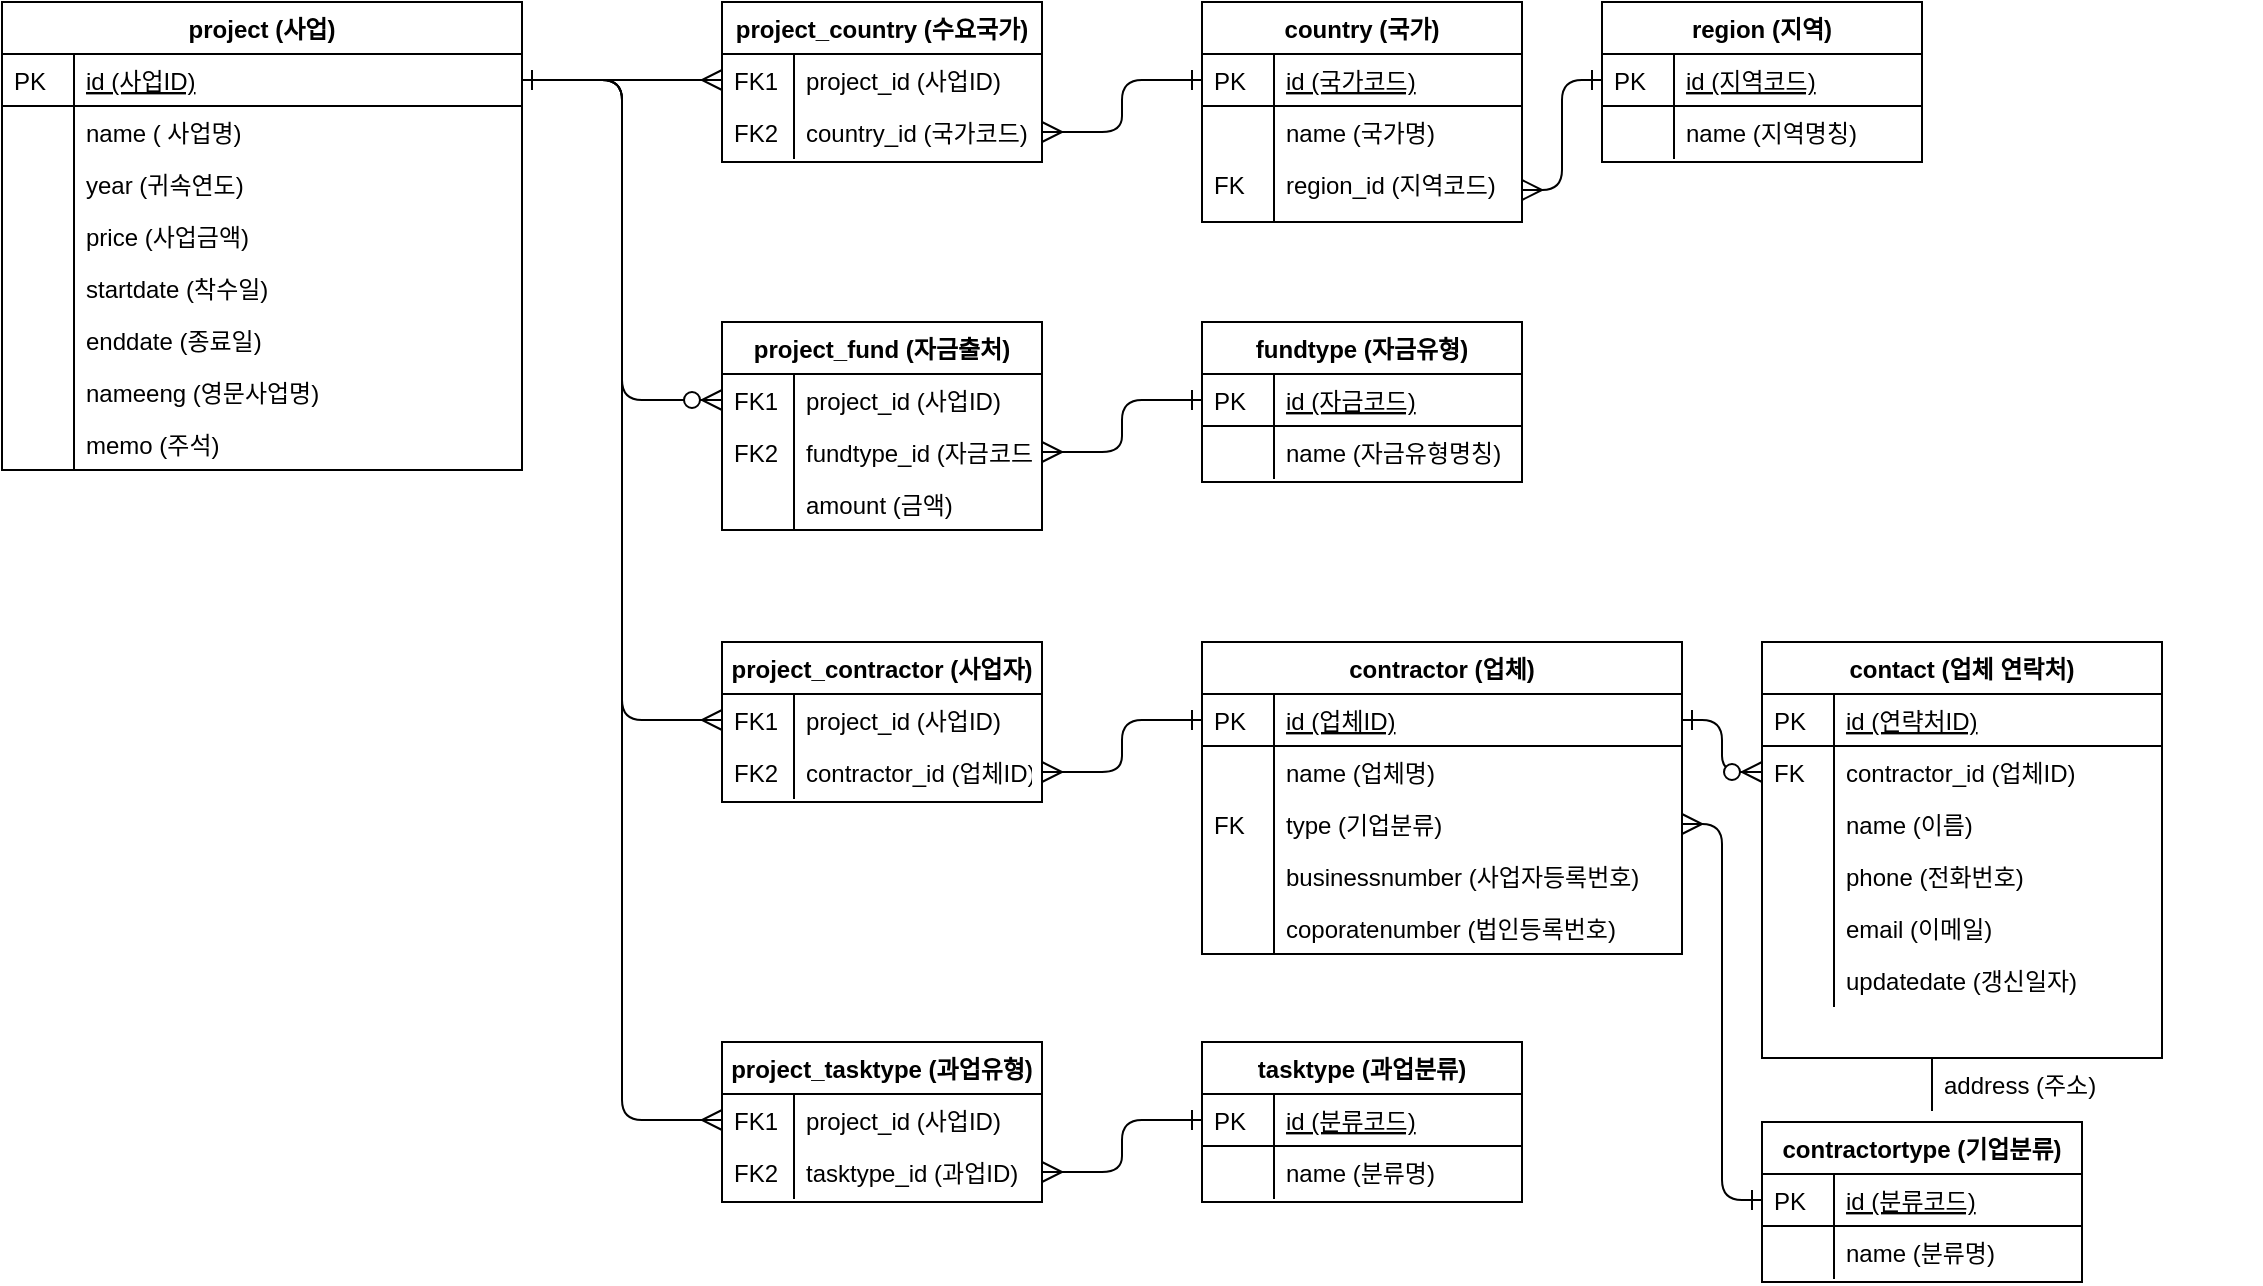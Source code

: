 <mxfile version="13.9.9" type="device"><diagram id="C5RBs43oDa-KdzZeNtuy" name="Page-1"><mxGraphModel dx="308" dy="398" grid="1" gridSize="10" guides="1" tooltips="1" connect="1" arrows="1" fold="1" page="1" pageScale="1" pageWidth="1169" pageHeight="827" math="0" shadow="0"><root><mxCell id="WIyWlLk6GJQsqaUBKTNV-0"/><mxCell id="WIyWlLk6GJQsqaUBKTNV-1" parent="WIyWlLk6GJQsqaUBKTNV-0"/><mxCell id="zkfFHV4jXpPFQw0GAbJ--63" value="" style="edgeStyle=orthogonalEdgeStyle;endArrow=ERmany;startArrow=ERone;shadow=0;strokeWidth=1;endSize=8;startSize=8;startFill=0;endFill=0;" parent="WIyWlLk6GJQsqaUBKTNV-1" source="zkfFHV4jXpPFQw0GAbJ--52" target="zkfFHV4jXpPFQw0GAbJ--57" edge="1"><mxGeometry width="100" height="100" relative="1" as="geometry"><mxPoint x="310" y="310" as="sourcePoint"/><mxPoint x="410" y="210" as="targetPoint"/></mxGeometry></mxCell><mxCell id="zkfFHV4jXpPFQw0GAbJ--71" value="" style="edgeStyle=orthogonalEdgeStyle;endArrow=ERmany;startArrow=ERone;shadow=0;strokeWidth=1;endSize=8;startSize=8;exitX=0;exitY=0.5;exitDx=0;exitDy=0;entryX=1;entryY=0.5;entryDx=0;entryDy=0;startFill=0;endFill=0;" parent="WIyWlLk6GJQsqaUBKTNV-1" source="zkfFHV4jXpPFQw0GAbJ--65" target="zkfFHV4jXpPFQw0GAbJ--59" edge="1"><mxGeometry width="100" height="100" relative="1" as="geometry"><mxPoint x="450" y="502" as="sourcePoint"/><mxPoint x="700" y="470" as="targetPoint"/><Array as="points"/></mxGeometry></mxCell><mxCell id="sFzoKshR8-w9YXXBHf_1-52" value="" style="edgeStyle=orthogonalEdgeStyle;endArrow=ERmany;startArrow=ERone;shadow=0;strokeWidth=1;endSize=8;startSize=8;exitX=0;exitY=0.5;exitDx=0;exitDy=0;entryX=1;entryY=0.5;entryDx=0;entryDy=0;startFill=0;endFill=0;" parent="WIyWlLk6GJQsqaUBKTNV-1" source="sFzoKshR8-w9YXXBHf_1-42" target="zkfFHV4jXpPFQw0GAbJ--69" edge="1"><mxGeometry width="100" height="100" relative="1" as="geometry"><mxPoint x="1080" y="510" as="sourcePoint"/><mxPoint x="1000" y="536" as="targetPoint"/><Array as="points"/></mxGeometry></mxCell><mxCell id="sFzoKshR8-w9YXXBHf_1-73" value="" style="edgeStyle=orthogonalEdgeStyle;endArrow=ERzeroToMany;startArrow=ERone;shadow=0;strokeWidth=1;endSize=8;startSize=8;entryX=0;entryY=0.5;entryDx=0;entryDy=0;startFill=0;" parent="WIyWlLk6GJQsqaUBKTNV-1" source="zkfFHV4jXpPFQw0GAbJ--65" target="sFzoKshR8-w9YXXBHf_1-56" edge="1"><mxGeometry width="100" height="100" relative="1" as="geometry"><mxPoint x="970" y="689" as="sourcePoint"/><mxPoint x="890" y="461" as="targetPoint"/><Array as="points"/></mxGeometry></mxCell><mxCell id="sFzoKshR8-w9YXXBHf_1-90" value="" style="edgeStyle=orthogonalEdgeStyle;endArrow=ERmany;startArrow=ERone;shadow=0;strokeWidth=1;endSize=8;startSize=8;exitX=1;exitY=0.5;exitDx=0;exitDy=0;entryX=0;entryY=0.5;entryDx=0;entryDy=0;endFill=0;startFill=0;" parent="WIyWlLk6GJQsqaUBKTNV-1" source="zkfFHV4jXpPFQw0GAbJ--52" target="sFzoKshR8-w9YXXBHf_1-75" edge="1"><mxGeometry width="100" height="100" relative="1" as="geometry"><mxPoint x="310" y="89" as="sourcePoint"/><mxPoint x="370" y="130" as="targetPoint"/></mxGeometry></mxCell><mxCell id="sFzoKshR8-w9YXXBHf_1-91" value="" style="edgeStyle=orthogonalEdgeStyle;endArrow=ERzeroToMany;startArrow=ERone;shadow=0;strokeWidth=1;endSize=8;startSize=8;exitX=1;exitY=0.5;exitDx=0;exitDy=0;entryX=0;entryY=0.5;entryDx=0;entryDy=0;startFill=0;" parent="WIyWlLk6GJQsqaUBKTNV-1" source="zkfFHV4jXpPFQw0GAbJ--52" target="sFzoKshR8-w9YXXBHf_1-80" edge="1"><mxGeometry width="100" height="100" relative="1" as="geometry"><mxPoint x="310" y="89" as="sourcePoint"/><mxPoint x="370" y="209" as="targetPoint"/></mxGeometry></mxCell><mxCell id="sFzoKshR8-w9YXXBHf_1-114" value="" style="edgeStyle=orthogonalEdgeStyle;endArrow=ERmany;startArrow=ERone;shadow=0;strokeWidth=1;endSize=8;startSize=8;exitX=0;exitY=0.5;exitDx=0;exitDy=0;entryX=1;entryY=0.5;entryDx=0;entryDy=0;startFill=0;endFill=0;" parent="WIyWlLk6GJQsqaUBKTNV-1" source="sFzoKshR8-w9YXXBHf_1-110" target="sFzoKshR8-w9YXXBHf_1-107" edge="1"><mxGeometry width="100" height="100" relative="1" as="geometry"><mxPoint x="970" y="-31" as="sourcePoint"/><mxPoint x="890" y="-259" as="targetPoint"/><Array as="points"/></mxGeometry></mxCell><mxCell id="sFzoKshR8-w9YXXBHf_1-115" value="" style="edgeStyle=orthogonalEdgeStyle;endArrow=ERmany;startArrow=ERone;shadow=0;strokeWidth=1;endSize=8;startSize=8;entryX=1;entryY=0.5;entryDx=0;entryDy=0;endFill=0;startFill=0;" parent="WIyWlLk6GJQsqaUBKTNV-1" source="sFzoKshR8-w9YXXBHf_1-93" target="sFzoKshR8-w9YXXBHf_1-77" edge="1"><mxGeometry width="100" height="100" relative="1" as="geometry"><mxPoint x="930" y="79" as="sourcePoint"/><mxPoint x="810" y="-59" as="targetPoint"/><Array as="points"/></mxGeometry></mxCell><mxCell id="sFzoKshR8-w9YXXBHf_1-116" value="" style="edgeStyle=orthogonalEdgeStyle;endArrow=ERmany;startArrow=ERone;shadow=0;strokeWidth=1;endSize=8;startSize=8;entryX=1;entryY=0.5;entryDx=0;entryDy=0;exitX=0;exitY=0.5;exitDx=0;exitDy=0;startFill=0;endFill=0;" parent="WIyWlLk6GJQsqaUBKTNV-1" source="sFzoKshR8-w9YXXBHf_1-103" target="sFzoKshR8-w9YXXBHf_1-82" edge="1"><mxGeometry width="100" height="100" relative="1" as="geometry"><mxPoint x="650" y="-111" as="sourcePoint"/><mxPoint x="570" y="-85" as="targetPoint"/><Array as="points"/></mxGeometry></mxCell><mxCell id="zkfFHV4jXpPFQw0GAbJ--51" value="project (사업)" style="swimlane;fontStyle=1;childLayout=stackLayout;horizontal=1;startSize=26;horizontalStack=0;resizeParent=1;resizeLast=0;collapsible=1;marginBottom=0;rounded=0;shadow=0;strokeWidth=1;" parent="WIyWlLk6GJQsqaUBKTNV-1" vertex="1"><mxGeometry x="40" y="40" width="260" height="234" as="geometry"><mxRectangle x="20" y="80" width="160" height="26" as="alternateBounds"/></mxGeometry></mxCell><mxCell id="zkfFHV4jXpPFQw0GAbJ--52" value="id (사업ID)" style="shape=partialRectangle;top=0;left=0;right=0;bottom=1;align=left;verticalAlign=top;fillColor=none;spacingLeft=40;spacingRight=4;overflow=hidden;rotatable=0;points=[[0,0.5],[1,0.5]];portConstraint=eastwest;dropTarget=0;rounded=0;shadow=0;strokeWidth=1;fontStyle=4" parent="zkfFHV4jXpPFQw0GAbJ--51" vertex="1"><mxGeometry y="26" width="260" height="26" as="geometry"/></mxCell><mxCell id="zkfFHV4jXpPFQw0GAbJ--53" value="PK" style="shape=partialRectangle;top=0;left=0;bottom=0;fillColor=none;align=left;verticalAlign=top;spacingLeft=4;spacingRight=4;overflow=hidden;rotatable=0;points=[];portConstraint=eastwest;part=1;" parent="zkfFHV4jXpPFQw0GAbJ--52" vertex="1" connectable="0"><mxGeometry width="36" height="26" as="geometry"/></mxCell><mxCell id="zkfFHV4jXpPFQw0GAbJ--54" value="name ( 사업명)" style="shape=partialRectangle;top=0;left=0;right=0;bottom=0;align=left;verticalAlign=top;fillColor=none;spacingLeft=40;spacingRight=4;overflow=hidden;rotatable=0;points=[[0,0.5],[1,0.5]];portConstraint=eastwest;dropTarget=0;rounded=0;shadow=0;strokeWidth=1;" parent="zkfFHV4jXpPFQw0GAbJ--51" vertex="1"><mxGeometry y="52" width="260" height="26" as="geometry"/></mxCell><mxCell id="zkfFHV4jXpPFQw0GAbJ--55" value="" style="shape=partialRectangle;top=0;left=0;bottom=0;fillColor=none;align=left;verticalAlign=top;spacingLeft=4;spacingRight=4;overflow=hidden;rotatable=0;points=[];portConstraint=eastwest;part=1;" parent="zkfFHV4jXpPFQw0GAbJ--54" vertex="1" connectable="0"><mxGeometry width="36" height="26" as="geometry"/></mxCell><mxCell id="sFzoKshR8-w9YXXBHf_1-0" value="year (귀속연도)" style="shape=partialRectangle;top=0;left=0;right=0;bottom=0;align=left;verticalAlign=top;fillColor=none;spacingLeft=40;spacingRight=4;overflow=hidden;rotatable=0;points=[[0,0.5],[1,0.5]];portConstraint=eastwest;dropTarget=0;rounded=0;shadow=0;strokeWidth=1;" parent="zkfFHV4jXpPFQw0GAbJ--51" vertex="1"><mxGeometry y="78" width="260" height="26" as="geometry"/></mxCell><mxCell id="sFzoKshR8-w9YXXBHf_1-1" value="" style="shape=partialRectangle;top=0;left=0;bottom=0;fillColor=none;align=left;verticalAlign=top;spacingLeft=4;spacingRight=4;overflow=hidden;rotatable=0;points=[];portConstraint=eastwest;part=1;" parent="sFzoKshR8-w9YXXBHf_1-0" vertex="1" connectable="0"><mxGeometry width="36" height="26" as="geometry"/></mxCell><mxCell id="sFzoKshR8-w9YXXBHf_1-10" value="price (사업금액)" style="shape=partialRectangle;top=0;left=0;right=0;bottom=0;align=left;verticalAlign=top;fillColor=none;spacingLeft=40;spacingRight=4;overflow=hidden;rotatable=0;points=[[0,0.5],[1,0.5]];portConstraint=eastwest;dropTarget=0;rounded=0;shadow=0;strokeWidth=1;" parent="zkfFHV4jXpPFQw0GAbJ--51" vertex="1"><mxGeometry y="104" width="260" height="26" as="geometry"/></mxCell><mxCell id="sFzoKshR8-w9YXXBHf_1-11" value="" style="shape=partialRectangle;top=0;left=0;bottom=0;fillColor=none;align=left;verticalAlign=top;spacingLeft=4;spacingRight=4;overflow=hidden;rotatable=0;points=[];portConstraint=eastwest;part=1;" parent="sFzoKshR8-w9YXXBHf_1-10" vertex="1" connectable="0"><mxGeometry width="36" height="26" as="geometry"/></mxCell><mxCell id="sFzoKshR8-w9YXXBHf_1-8" value="startdate (착수일)" style="shape=partialRectangle;top=0;left=0;right=0;bottom=0;align=left;verticalAlign=top;fillColor=none;spacingLeft=40;spacingRight=4;overflow=hidden;rotatable=0;points=[[0,0.5],[1,0.5]];portConstraint=eastwest;dropTarget=0;rounded=0;shadow=0;strokeWidth=1;" parent="zkfFHV4jXpPFQw0GAbJ--51" vertex="1"><mxGeometry y="130" width="260" height="26" as="geometry"/></mxCell><mxCell id="sFzoKshR8-w9YXXBHf_1-9" value="" style="shape=partialRectangle;top=0;left=0;bottom=0;fillColor=none;align=left;verticalAlign=top;spacingLeft=4;spacingRight=4;overflow=hidden;rotatable=0;points=[];portConstraint=eastwest;part=1;" parent="sFzoKshR8-w9YXXBHf_1-8" vertex="1" connectable="0"><mxGeometry width="36" height="26" as="geometry"/></mxCell><mxCell id="sFzoKshR8-w9YXXBHf_1-12" value="enddate (종료일)" style="shape=partialRectangle;top=0;left=0;right=0;bottom=0;align=left;verticalAlign=top;fillColor=none;spacingLeft=40;spacingRight=4;overflow=hidden;rotatable=0;points=[[0,0.5],[1,0.5]];portConstraint=eastwest;dropTarget=0;rounded=0;shadow=0;strokeWidth=1;" parent="zkfFHV4jXpPFQw0GAbJ--51" vertex="1"><mxGeometry y="156" width="260" height="26" as="geometry"/></mxCell><mxCell id="sFzoKshR8-w9YXXBHf_1-13" value="" style="shape=partialRectangle;top=0;left=0;bottom=0;fillColor=none;align=left;verticalAlign=top;spacingLeft=4;spacingRight=4;overflow=hidden;rotatable=0;points=[];portConstraint=eastwest;part=1;" parent="sFzoKshR8-w9YXXBHf_1-12" vertex="1" connectable="0"><mxGeometry width="36" height="26" as="geometry"/></mxCell><mxCell id="sFzoKshR8-w9YXXBHf_1-31" value="nameeng (영문사업명)" style="shape=partialRectangle;top=0;left=0;right=0;bottom=0;align=left;verticalAlign=top;fillColor=none;spacingLeft=40;spacingRight=4;overflow=hidden;rotatable=0;points=[[0,0.5],[1,0.5]];portConstraint=eastwest;dropTarget=0;rounded=0;shadow=0;strokeWidth=1;" parent="zkfFHV4jXpPFQw0GAbJ--51" vertex="1"><mxGeometry y="182" width="260" height="26" as="geometry"/></mxCell><mxCell id="sFzoKshR8-w9YXXBHf_1-32" value="" style="shape=partialRectangle;top=0;left=0;bottom=0;fillColor=none;align=left;verticalAlign=top;spacingLeft=4;spacingRight=4;overflow=hidden;rotatable=0;points=[];portConstraint=eastwest;part=1;" parent="sFzoKshR8-w9YXXBHf_1-31" vertex="1" connectable="0"><mxGeometry width="36" height="26" as="geometry"/></mxCell><mxCell id="JxfXIfUgLM7p2g_E_Hut-0" value="memo (주석)" style="shape=partialRectangle;top=0;left=0;right=0;bottom=0;align=left;verticalAlign=top;fillColor=none;spacingLeft=40;spacingRight=4;overflow=hidden;rotatable=0;points=[[0,0.5],[1,0.5]];portConstraint=eastwest;dropTarget=0;rounded=0;shadow=0;strokeWidth=1;" parent="zkfFHV4jXpPFQw0GAbJ--51" vertex="1"><mxGeometry y="208" width="260" height="26" as="geometry"/></mxCell><mxCell id="JxfXIfUgLM7p2g_E_Hut-1" value="" style="shape=partialRectangle;top=0;left=0;bottom=0;fillColor=none;align=left;verticalAlign=top;spacingLeft=4;spacingRight=4;overflow=hidden;rotatable=0;points=[];portConstraint=eastwest;part=1;" parent="JxfXIfUgLM7p2g_E_Hut-0" vertex="1" connectable="0"><mxGeometry width="36" height="26" as="geometry"/></mxCell><mxCell id="sFzoKshR8-w9YXXBHf_1-74" value="project_country (수요국가)" style="swimlane;fontStyle=1;childLayout=stackLayout;horizontal=1;startSize=26;horizontalStack=0;resizeParent=1;resizeLast=0;collapsible=1;marginBottom=0;rounded=0;shadow=0;strokeWidth=1;" parent="WIyWlLk6GJQsqaUBKTNV-1" vertex="1"><mxGeometry x="400" y="40" width="160" height="80" as="geometry"><mxRectangle x="260" y="80" width="160" height="26" as="alternateBounds"/></mxGeometry></mxCell><mxCell id="sFzoKshR8-w9YXXBHf_1-75" value="project_id (사업ID)&#10;" style="shape=partialRectangle;top=0;left=0;right=0;bottom=1;align=left;verticalAlign=top;fillColor=none;spacingLeft=40;spacingRight=4;overflow=hidden;rotatable=0;points=[[0,0.5],[1,0.5]];portConstraint=eastwest;dropTarget=0;rounded=0;shadow=0;strokeWidth=1;fontStyle=0;strokeColor=none;" parent="sFzoKshR8-w9YXXBHf_1-74" vertex="1"><mxGeometry y="26" width="160" height="26" as="geometry"/></mxCell><mxCell id="sFzoKshR8-w9YXXBHf_1-76" value="FK1" style="shape=partialRectangle;top=0;left=0;bottom=0;fillColor=none;align=left;verticalAlign=top;spacingLeft=4;spacingRight=4;overflow=hidden;rotatable=0;points=[];portConstraint=eastwest;part=1;" parent="sFzoKshR8-w9YXXBHf_1-75" vertex="1" connectable="0"><mxGeometry width="36" height="26" as="geometry"/></mxCell><mxCell id="sFzoKshR8-w9YXXBHf_1-77" value="country_id (국가코드)" style="shape=partialRectangle;top=0;left=0;right=0;bottom=0;align=left;verticalAlign=top;fillColor=none;spacingLeft=40;spacingRight=4;overflow=hidden;rotatable=0;points=[[0,0.5],[1,0.5]];portConstraint=eastwest;dropTarget=0;rounded=0;shadow=0;strokeWidth=1;" parent="sFzoKshR8-w9YXXBHf_1-74" vertex="1"><mxGeometry y="52" width="160" height="26" as="geometry"/></mxCell><mxCell id="sFzoKshR8-w9YXXBHf_1-78" value="FK2" style="shape=partialRectangle;top=0;left=0;bottom=0;fillColor=none;align=left;verticalAlign=top;spacingLeft=4;spacingRight=4;overflow=hidden;rotatable=0;points=[];portConstraint=eastwest;part=1;" parent="sFzoKshR8-w9YXXBHf_1-77" vertex="1" connectable="0"><mxGeometry width="36" height="26" as="geometry"/></mxCell><mxCell id="sFzoKshR8-w9YXXBHf_1-92" value="country (국가)" style="swimlane;fontStyle=1;childLayout=stackLayout;horizontal=1;startSize=26;horizontalStack=0;resizeParent=1;resizeLast=0;collapsible=1;marginBottom=0;rounded=0;shadow=0;strokeWidth=1;" parent="WIyWlLk6GJQsqaUBKTNV-1" vertex="1"><mxGeometry x="640" y="40" width="160" height="110" as="geometry"><mxRectangle x="260" y="270" width="160" height="26" as="alternateBounds"/></mxGeometry></mxCell><mxCell id="sFzoKshR8-w9YXXBHf_1-93" value="id (국가코드)" style="shape=partialRectangle;top=0;left=0;right=0;bottom=1;align=left;verticalAlign=top;fillColor=none;spacingLeft=40;spacingRight=4;overflow=hidden;rotatable=0;points=[[0,0.5],[1,0.5]];portConstraint=eastwest;dropTarget=0;rounded=0;shadow=0;strokeWidth=1;fontStyle=4" parent="sFzoKshR8-w9YXXBHf_1-92" vertex="1"><mxGeometry y="26" width="160" height="26" as="geometry"/></mxCell><mxCell id="sFzoKshR8-w9YXXBHf_1-94" value="PK" style="shape=partialRectangle;top=0;left=0;bottom=0;fillColor=none;align=left;verticalAlign=top;spacingLeft=4;spacingRight=4;overflow=hidden;rotatable=0;points=[];portConstraint=eastwest;part=1;" parent="sFzoKshR8-w9YXXBHf_1-93" vertex="1" connectable="0"><mxGeometry width="36" height="26" as="geometry"/></mxCell><mxCell id="sFzoKshR8-w9YXXBHf_1-95" value="name (국가명)" style="shape=partialRectangle;top=0;left=0;right=0;bottom=0;align=left;verticalAlign=top;fillColor=none;spacingLeft=40;spacingRight=4;overflow=hidden;rotatable=0;points=[[0,0.5],[1,0.5]];portConstraint=eastwest;dropTarget=0;rounded=0;shadow=0;strokeWidth=1;" parent="sFzoKshR8-w9YXXBHf_1-92" vertex="1"><mxGeometry y="52" width="160" height="26" as="geometry"/></mxCell><mxCell id="sFzoKshR8-w9YXXBHf_1-96" value="" style="shape=partialRectangle;top=0;left=0;bottom=0;fillColor=none;align=left;verticalAlign=top;spacingLeft=4;spacingRight=4;overflow=hidden;rotatable=0;points=[];portConstraint=eastwest;part=1;" parent="sFzoKshR8-w9YXXBHf_1-95" vertex="1" connectable="0"><mxGeometry width="36" height="26" as="geometry"/></mxCell><mxCell id="sFzoKshR8-w9YXXBHf_1-107" value="region_id (지역코드)" style="shape=partialRectangle;top=0;left=0;right=0;bottom=0;align=left;verticalAlign=top;fillColor=none;spacingLeft=40;spacingRight=4;overflow=hidden;rotatable=0;points=[[0,0.5],[1,0.5]];portConstraint=eastwest;dropTarget=0;rounded=0;shadow=0;strokeWidth=1;" parent="sFzoKshR8-w9YXXBHf_1-92" vertex="1"><mxGeometry y="78" width="160" height="32" as="geometry"/></mxCell><mxCell id="sFzoKshR8-w9YXXBHf_1-108" value="FK" style="shape=partialRectangle;top=0;left=0;bottom=0;fillColor=none;align=left;verticalAlign=top;spacingLeft=4;spacingRight=4;overflow=hidden;rotatable=0;points=[];portConstraint=eastwest;part=1;" parent="sFzoKshR8-w9YXXBHf_1-107" vertex="1" connectable="0"><mxGeometry width="36" height="32" as="geometry"/></mxCell><mxCell id="sFzoKshR8-w9YXXBHf_1-109" value="region (지역)" style="swimlane;fontStyle=1;childLayout=stackLayout;horizontal=1;startSize=26;horizontalStack=0;resizeParent=1;resizeLast=0;collapsible=1;marginBottom=0;rounded=0;shadow=0;strokeWidth=1;" parent="WIyWlLk6GJQsqaUBKTNV-1" vertex="1"><mxGeometry x="840" y="40" width="160" height="80" as="geometry"><mxRectangle x="260" y="270" width="160" height="26" as="alternateBounds"/></mxGeometry></mxCell><mxCell id="sFzoKshR8-w9YXXBHf_1-110" value="id (지역코드)" style="shape=partialRectangle;top=0;left=0;right=0;bottom=1;align=left;verticalAlign=top;fillColor=none;spacingLeft=40;spacingRight=4;overflow=hidden;rotatable=0;points=[[0,0.5],[1,0.5]];portConstraint=eastwest;dropTarget=0;rounded=0;shadow=0;strokeWidth=1;fontStyle=4" parent="sFzoKshR8-w9YXXBHf_1-109" vertex="1"><mxGeometry y="26" width="160" height="26" as="geometry"/></mxCell><mxCell id="sFzoKshR8-w9YXXBHf_1-111" value="PK" style="shape=partialRectangle;top=0;left=0;bottom=0;fillColor=none;align=left;verticalAlign=top;spacingLeft=4;spacingRight=4;overflow=hidden;rotatable=0;points=[];portConstraint=eastwest;part=1;" parent="sFzoKshR8-w9YXXBHf_1-110" vertex="1" connectable="0"><mxGeometry width="36" height="26" as="geometry"/></mxCell><mxCell id="sFzoKshR8-w9YXXBHf_1-112" value="name (지역명칭)" style="shape=partialRectangle;top=0;left=0;right=0;bottom=0;align=left;verticalAlign=top;fillColor=none;spacingLeft=40;spacingRight=4;overflow=hidden;rotatable=0;points=[[0,0.5],[1,0.5]];portConstraint=eastwest;dropTarget=0;rounded=0;shadow=0;strokeWidth=1;" parent="sFzoKshR8-w9YXXBHf_1-109" vertex="1"><mxGeometry y="52" width="160" height="26" as="geometry"/></mxCell><mxCell id="sFzoKshR8-w9YXXBHf_1-113" value="" style="shape=partialRectangle;top=0;left=0;bottom=0;fillColor=none;align=left;verticalAlign=top;spacingLeft=4;spacingRight=4;overflow=hidden;rotatable=0;points=[];portConstraint=eastwest;part=1;" parent="sFzoKshR8-w9YXXBHf_1-112" vertex="1" connectable="0"><mxGeometry width="36" height="26" as="geometry"/></mxCell><mxCell id="sFzoKshR8-w9YXXBHf_1-79" value="project_fund (자금출처)" style="swimlane;fontStyle=1;childLayout=stackLayout;horizontal=1;startSize=26;horizontalStack=0;resizeParent=1;resizeLast=0;collapsible=1;marginBottom=0;rounded=0;shadow=0;strokeWidth=1;" parent="WIyWlLk6GJQsqaUBKTNV-1" vertex="1"><mxGeometry x="400" y="200" width="160" height="104" as="geometry"><mxRectangle x="260" y="80" width="160" height="26" as="alternateBounds"/></mxGeometry></mxCell><mxCell id="sFzoKshR8-w9YXXBHf_1-80" value="project_id (사업ID)&#10;" style="shape=partialRectangle;top=0;left=0;right=0;bottom=1;align=left;verticalAlign=top;fillColor=none;spacingLeft=40;spacingRight=4;overflow=hidden;rotatable=0;points=[[0,0.5],[1,0.5]];portConstraint=eastwest;dropTarget=0;rounded=0;shadow=0;strokeWidth=1;fontStyle=0;strokeColor=none;" parent="sFzoKshR8-w9YXXBHf_1-79" vertex="1"><mxGeometry y="26" width="160" height="26" as="geometry"/></mxCell><mxCell id="sFzoKshR8-w9YXXBHf_1-81" value="FK1" style="shape=partialRectangle;top=0;left=0;bottom=0;fillColor=none;align=left;verticalAlign=top;spacingLeft=4;spacingRight=4;overflow=hidden;rotatable=0;points=[];portConstraint=eastwest;part=1;" parent="sFzoKshR8-w9YXXBHf_1-80" vertex="1" connectable="0"><mxGeometry width="36" height="26" as="geometry"/></mxCell><mxCell id="sFzoKshR8-w9YXXBHf_1-82" value="fundtype_id (자금코드)&#10;" style="shape=partialRectangle;top=0;left=0;right=0;bottom=0;align=left;verticalAlign=top;fillColor=none;spacingLeft=40;spacingRight=4;overflow=hidden;rotatable=0;points=[[0,0.5],[1,0.5]];portConstraint=eastwest;dropTarget=0;rounded=0;shadow=0;strokeWidth=1;strokeColor=none;" parent="sFzoKshR8-w9YXXBHf_1-79" vertex="1"><mxGeometry y="52" width="160" height="26" as="geometry"/></mxCell><mxCell id="sFzoKshR8-w9YXXBHf_1-83" value="FK2" style="shape=partialRectangle;top=0;left=0;bottom=0;fillColor=none;align=left;verticalAlign=top;spacingLeft=4;spacingRight=4;overflow=hidden;rotatable=0;points=[];portConstraint=eastwest;part=1;" parent="sFzoKshR8-w9YXXBHf_1-82" vertex="1" connectable="0"><mxGeometry width="36" height="26" as="geometry"/></mxCell><mxCell id="sFzoKshR8-w9YXXBHf_1-86" value="amount (금액)" style="shape=partialRectangle;top=0;left=0;right=0;bottom=0;align=left;verticalAlign=top;fillColor=none;spacingLeft=40;spacingRight=4;overflow=hidden;rotatable=0;points=[[0,0.5],[1,0.5]];portConstraint=eastwest;dropTarget=0;rounded=0;shadow=0;strokeWidth=1;" parent="sFzoKshR8-w9YXXBHf_1-79" vertex="1"><mxGeometry y="78" width="160" height="26" as="geometry"/></mxCell><mxCell id="sFzoKshR8-w9YXXBHf_1-87" value="" style="shape=partialRectangle;top=0;left=0;bottom=0;fillColor=none;align=left;verticalAlign=top;spacingLeft=4;spacingRight=4;overflow=hidden;rotatable=0;points=[];portConstraint=eastwest;part=1;" parent="sFzoKshR8-w9YXXBHf_1-86" vertex="1" connectable="0"><mxGeometry width="36" height="26" as="geometry"/></mxCell><mxCell id="sFzoKshR8-w9YXXBHf_1-102" value="fundtype (자금유형)" style="swimlane;fontStyle=1;childLayout=stackLayout;horizontal=1;startSize=26;horizontalStack=0;resizeParent=1;resizeLast=0;collapsible=1;marginBottom=0;rounded=0;shadow=0;strokeWidth=1;" parent="WIyWlLk6GJQsqaUBKTNV-1" vertex="1"><mxGeometry x="640" y="200" width="160" height="80" as="geometry"><mxRectangle x="260" y="270" width="160" height="26" as="alternateBounds"/></mxGeometry></mxCell><mxCell id="sFzoKshR8-w9YXXBHf_1-103" value="id (자금코드)" style="shape=partialRectangle;top=0;left=0;right=0;bottom=1;align=left;verticalAlign=top;fillColor=none;spacingLeft=40;spacingRight=4;overflow=hidden;rotatable=0;points=[[0,0.5],[1,0.5]];portConstraint=eastwest;dropTarget=0;rounded=0;shadow=0;strokeWidth=1;fontStyle=4" parent="sFzoKshR8-w9YXXBHf_1-102" vertex="1"><mxGeometry y="26" width="160" height="26" as="geometry"/></mxCell><mxCell id="sFzoKshR8-w9YXXBHf_1-104" value="PK" style="shape=partialRectangle;top=0;left=0;bottom=0;fillColor=none;align=left;verticalAlign=top;spacingLeft=4;spacingRight=4;overflow=hidden;rotatable=0;points=[];portConstraint=eastwest;part=1;" parent="sFzoKshR8-w9YXXBHf_1-103" vertex="1" connectable="0"><mxGeometry width="36" height="26" as="geometry"/></mxCell><mxCell id="sFzoKshR8-w9YXXBHf_1-105" value="name (자금유형명칭)" style="shape=partialRectangle;top=0;left=0;right=0;bottom=0;align=left;verticalAlign=top;fillColor=none;spacingLeft=40;spacingRight=4;overflow=hidden;rotatable=0;points=[[0,0.5],[1,0.5]];portConstraint=eastwest;dropTarget=0;rounded=0;shadow=0;strokeWidth=1;" parent="sFzoKshR8-w9YXXBHf_1-102" vertex="1"><mxGeometry y="52" width="160" height="26" as="geometry"/></mxCell><mxCell id="sFzoKshR8-w9YXXBHf_1-106" value="" style="shape=partialRectangle;top=0;left=0;bottom=0;fillColor=none;align=left;verticalAlign=top;spacingLeft=4;spacingRight=4;overflow=hidden;rotatable=0;points=[];portConstraint=eastwest;part=1;" parent="sFzoKshR8-w9YXXBHf_1-105" vertex="1" connectable="0"><mxGeometry width="36" height="26" as="geometry"/></mxCell><mxCell id="zkfFHV4jXpPFQw0GAbJ--64" value="contractor (업체)" style="swimlane;fontStyle=1;childLayout=stackLayout;horizontal=1;startSize=26;horizontalStack=0;resizeParent=1;resizeLast=0;collapsible=1;marginBottom=0;rounded=0;shadow=0;strokeWidth=1;" parent="WIyWlLk6GJQsqaUBKTNV-1" vertex="1"><mxGeometry x="640" y="360" width="240" height="156" as="geometry"><mxRectangle x="260" y="270" width="160" height="26" as="alternateBounds"/></mxGeometry></mxCell><mxCell id="zkfFHV4jXpPFQw0GAbJ--65" value="id (업체ID)" style="shape=partialRectangle;top=0;left=0;right=0;bottom=1;align=left;verticalAlign=top;fillColor=none;spacingLeft=40;spacingRight=4;overflow=hidden;rotatable=0;points=[[0,0.5],[1,0.5]];portConstraint=eastwest;dropTarget=0;rounded=0;shadow=0;strokeWidth=1;fontStyle=4" parent="zkfFHV4jXpPFQw0GAbJ--64" vertex="1"><mxGeometry y="26" width="240" height="26" as="geometry"/></mxCell><mxCell id="zkfFHV4jXpPFQw0GAbJ--66" value="PK" style="shape=partialRectangle;top=0;left=0;bottom=0;fillColor=none;align=left;verticalAlign=top;spacingLeft=4;spacingRight=4;overflow=hidden;rotatable=0;points=[];portConstraint=eastwest;part=1;" parent="zkfFHV4jXpPFQw0GAbJ--65" vertex="1" connectable="0"><mxGeometry width="36" height="26" as="geometry"/></mxCell><mxCell id="zkfFHV4jXpPFQw0GAbJ--67" value="name (업체명)" style="shape=partialRectangle;top=0;left=0;right=0;bottom=0;align=left;verticalAlign=top;fillColor=none;spacingLeft=40;spacingRight=4;overflow=hidden;rotatable=0;points=[[0,0.5],[1,0.5]];portConstraint=eastwest;dropTarget=0;rounded=0;shadow=0;strokeWidth=1;" parent="zkfFHV4jXpPFQw0GAbJ--64" vertex="1"><mxGeometry y="52" width="240" height="26" as="geometry"/></mxCell><mxCell id="zkfFHV4jXpPFQw0GAbJ--68" value="" style="shape=partialRectangle;top=0;left=0;bottom=0;fillColor=none;align=left;verticalAlign=top;spacingLeft=4;spacingRight=4;overflow=hidden;rotatable=0;points=[];portConstraint=eastwest;part=1;" parent="zkfFHV4jXpPFQw0GAbJ--67" vertex="1" connectable="0"><mxGeometry width="36" height="26" as="geometry"/></mxCell><mxCell id="zkfFHV4jXpPFQw0GAbJ--69" value="type (기업분류)" style="shape=partialRectangle;top=0;left=0;right=0;bottom=0;align=left;verticalAlign=top;fillColor=none;spacingLeft=40;spacingRight=4;overflow=hidden;rotatable=0;points=[[0,0.5],[1,0.5]];portConstraint=eastwest;dropTarget=0;rounded=0;shadow=0;strokeWidth=1;" parent="zkfFHV4jXpPFQw0GAbJ--64" vertex="1"><mxGeometry y="78" width="240" height="26" as="geometry"/></mxCell><mxCell id="zkfFHV4jXpPFQw0GAbJ--70" value="FK" style="shape=partialRectangle;top=0;left=0;bottom=0;fillColor=none;align=left;verticalAlign=top;spacingLeft=4;spacingRight=4;overflow=hidden;rotatable=0;points=[];portConstraint=eastwest;part=1;" parent="zkfFHV4jXpPFQw0GAbJ--69" vertex="1" connectable="0"><mxGeometry width="36" height="26" as="geometry"/></mxCell><mxCell id="sFzoKshR8-w9YXXBHf_1-35" value="businessnumber (사업자등록번호)" style="shape=partialRectangle;top=0;left=0;right=0;bottom=0;align=left;verticalAlign=top;fillColor=none;spacingLeft=40;spacingRight=4;overflow=hidden;rotatable=0;points=[[0,0.5],[1,0.5]];portConstraint=eastwest;dropTarget=0;rounded=0;shadow=0;strokeWidth=1;" parent="zkfFHV4jXpPFQw0GAbJ--64" vertex="1"><mxGeometry y="104" width="240" height="26" as="geometry"/></mxCell><mxCell id="sFzoKshR8-w9YXXBHf_1-36" value="" style="shape=partialRectangle;top=0;left=0;bottom=0;fillColor=none;align=left;verticalAlign=top;spacingLeft=4;spacingRight=4;overflow=hidden;rotatable=0;points=[];portConstraint=eastwest;part=1;" parent="sFzoKshR8-w9YXXBHf_1-35" vertex="1" connectable="0"><mxGeometry width="36" height="26" as="geometry"/></mxCell><mxCell id="sFzoKshR8-w9YXXBHf_1-37" value="coporatenumber (법인등록번호)&#10;" style="shape=partialRectangle;top=0;left=0;right=0;bottom=0;align=left;verticalAlign=top;fillColor=none;spacingLeft=40;spacingRight=4;overflow=hidden;rotatable=0;points=[[0,0.5],[1,0.5]];portConstraint=eastwest;dropTarget=0;rounded=0;shadow=0;strokeWidth=1;" parent="zkfFHV4jXpPFQw0GAbJ--64" vertex="1"><mxGeometry y="130" width="240" height="26" as="geometry"/></mxCell><mxCell id="sFzoKshR8-w9YXXBHf_1-38" value="" style="shape=partialRectangle;top=0;left=0;bottom=0;fillColor=none;align=left;verticalAlign=top;spacingLeft=4;spacingRight=4;overflow=hidden;rotatable=0;points=[];portConstraint=eastwest;part=1;" parent="sFzoKshR8-w9YXXBHf_1-37" vertex="1" connectable="0"><mxGeometry width="36" height="26" as="geometry"/></mxCell><mxCell id="zkfFHV4jXpPFQw0GAbJ--56" value="project_contractor (사업자)" style="swimlane;fontStyle=1;childLayout=stackLayout;horizontal=1;startSize=26;horizontalStack=0;resizeParent=1;resizeLast=0;collapsible=1;marginBottom=0;rounded=0;shadow=0;strokeWidth=1;" parent="WIyWlLk6GJQsqaUBKTNV-1" vertex="1"><mxGeometry x="400" y="360" width="160" height="80" as="geometry"><mxRectangle x="260" y="80" width="160" height="26" as="alternateBounds"/></mxGeometry></mxCell><mxCell id="zkfFHV4jXpPFQw0GAbJ--57" value="project_id (사업ID)&#10;" style="shape=partialRectangle;top=0;left=0;right=0;bottom=1;align=left;verticalAlign=top;fillColor=none;spacingLeft=40;spacingRight=4;overflow=hidden;rotatable=0;points=[[0,0.5],[1,0.5]];portConstraint=eastwest;dropTarget=0;rounded=0;shadow=0;strokeWidth=1;fontStyle=0;strokeColor=none;" parent="zkfFHV4jXpPFQw0GAbJ--56" vertex="1"><mxGeometry y="26" width="160" height="26" as="geometry"/></mxCell><mxCell id="zkfFHV4jXpPFQw0GAbJ--58" value="FK1" style="shape=partialRectangle;top=0;left=0;bottom=0;fillColor=none;align=left;verticalAlign=top;spacingLeft=4;spacingRight=4;overflow=hidden;rotatable=0;points=[];portConstraint=eastwest;part=1;" parent="zkfFHV4jXpPFQw0GAbJ--57" vertex="1" connectable="0"><mxGeometry width="36" height="26" as="geometry"/></mxCell><mxCell id="zkfFHV4jXpPFQw0GAbJ--59" value="contractor_id (업체ID)&#10;" style="shape=partialRectangle;top=0;left=0;right=0;bottom=0;align=left;verticalAlign=top;fillColor=none;spacingLeft=40;spacingRight=4;overflow=hidden;rotatable=0;points=[[0,0.5],[1,0.5]];portConstraint=eastwest;dropTarget=0;rounded=0;shadow=0;strokeWidth=1;" parent="zkfFHV4jXpPFQw0GAbJ--56" vertex="1"><mxGeometry y="52" width="160" height="26" as="geometry"/></mxCell><mxCell id="zkfFHV4jXpPFQw0GAbJ--60" value="FK2" style="shape=partialRectangle;top=0;left=0;bottom=0;fillColor=none;align=left;verticalAlign=top;spacingLeft=4;spacingRight=4;overflow=hidden;rotatable=0;points=[];portConstraint=eastwest;part=1;" parent="zkfFHV4jXpPFQw0GAbJ--59" vertex="1" connectable="0"><mxGeometry width="36" height="26" as="geometry"/></mxCell><mxCell id="sFzoKshR8-w9YXXBHf_1-53" value="contact (업체 연락처)" style="swimlane;fontStyle=1;childLayout=stackLayout;horizontal=1;startSize=26;horizontalStack=0;resizeParent=1;resizeLast=0;collapsible=1;marginBottom=0;rounded=0;shadow=0;strokeWidth=1;" parent="WIyWlLk6GJQsqaUBKTNV-1" vertex="1"><mxGeometry x="920" y="360" width="200" height="208" as="geometry"><mxRectangle x="260" y="270" width="160" height="26" as="alternateBounds"/></mxGeometry></mxCell><mxCell id="sFzoKshR8-w9YXXBHf_1-54" value="id (연략처ID)" style="shape=partialRectangle;top=0;left=0;right=0;bottom=1;align=left;verticalAlign=top;fillColor=none;spacingLeft=40;spacingRight=4;overflow=hidden;rotatable=0;points=[[0,0.5],[1,0.5]];portConstraint=eastwest;dropTarget=0;rounded=0;shadow=0;strokeWidth=1;fontStyle=4" parent="sFzoKshR8-w9YXXBHf_1-53" vertex="1"><mxGeometry y="26" width="200" height="26" as="geometry"/></mxCell><mxCell id="sFzoKshR8-w9YXXBHf_1-55" value="PK" style="shape=partialRectangle;top=0;left=0;bottom=0;fillColor=none;align=left;verticalAlign=top;spacingLeft=4;spacingRight=4;overflow=hidden;rotatable=0;points=[];portConstraint=eastwest;part=1;" parent="sFzoKshR8-w9YXXBHf_1-54" vertex="1" connectable="0"><mxGeometry width="36" height="26" as="geometry"/></mxCell><mxCell id="sFzoKshR8-w9YXXBHf_1-56" value="contractor_id (업체ID)" style="shape=partialRectangle;top=0;left=0;right=0;bottom=0;align=left;verticalAlign=top;fillColor=none;spacingLeft=40;spacingRight=4;overflow=hidden;rotatable=0;points=[[0,0.5],[1,0.5]];portConstraint=eastwest;dropTarget=0;rounded=0;shadow=0;strokeWidth=1;" parent="sFzoKshR8-w9YXXBHf_1-53" vertex="1"><mxGeometry y="52" width="200" height="26" as="geometry"/></mxCell><mxCell id="sFzoKshR8-w9YXXBHf_1-57" value="FK" style="shape=partialRectangle;top=0;left=0;bottom=0;fillColor=none;align=left;verticalAlign=top;spacingLeft=4;spacingRight=4;overflow=hidden;rotatable=0;points=[];portConstraint=eastwest;part=1;" parent="sFzoKshR8-w9YXXBHf_1-56" vertex="1" connectable="0"><mxGeometry width="36" height="26" as="geometry"/></mxCell><mxCell id="sFzoKshR8-w9YXXBHf_1-58" value="name (이름)" style="shape=partialRectangle;top=0;left=0;right=0;bottom=0;align=left;verticalAlign=top;fillColor=none;spacingLeft=40;spacingRight=4;overflow=hidden;rotatable=0;points=[[0,0.5],[1,0.5]];portConstraint=eastwest;dropTarget=0;rounded=0;shadow=0;strokeWidth=1;" parent="sFzoKshR8-w9YXXBHf_1-53" vertex="1"><mxGeometry y="78" width="200" height="26" as="geometry"/></mxCell><mxCell id="sFzoKshR8-w9YXXBHf_1-59" value="" style="shape=partialRectangle;top=0;left=0;bottom=0;fillColor=none;align=left;verticalAlign=top;spacingLeft=4;spacingRight=4;overflow=hidden;rotatable=0;points=[];portConstraint=eastwest;part=1;" parent="sFzoKshR8-w9YXXBHf_1-58" vertex="1" connectable="0"><mxGeometry width="36" height="26" as="geometry"/></mxCell><mxCell id="sFzoKshR8-w9YXXBHf_1-60" value="phone (전화번호)" style="shape=partialRectangle;top=0;left=0;right=0;bottom=0;align=left;verticalAlign=top;fillColor=none;spacingLeft=40;spacingRight=4;overflow=hidden;rotatable=0;points=[[0,0.5],[1,0.5]];portConstraint=eastwest;dropTarget=0;rounded=0;shadow=0;strokeWidth=1;" parent="sFzoKshR8-w9YXXBHf_1-53" vertex="1"><mxGeometry y="104" width="200" height="26" as="geometry"/></mxCell><mxCell id="sFzoKshR8-w9YXXBHf_1-61" value="" style="shape=partialRectangle;top=0;left=0;bottom=0;fillColor=none;align=left;verticalAlign=top;spacingLeft=4;spacingRight=4;overflow=hidden;rotatable=0;points=[];portConstraint=eastwest;part=1;" parent="sFzoKshR8-w9YXXBHf_1-60" vertex="1" connectable="0"><mxGeometry width="36" height="26" as="geometry"/></mxCell><mxCell id="sFzoKshR8-w9YXXBHf_1-62" value="email (이메일)" style="shape=partialRectangle;top=0;left=0;right=0;bottom=0;align=left;verticalAlign=top;fillColor=none;spacingLeft=40;spacingRight=4;overflow=hidden;rotatable=0;points=[[0,0.5],[1,0.5]];portConstraint=eastwest;dropTarget=0;rounded=0;shadow=0;strokeWidth=1;" parent="sFzoKshR8-w9YXXBHf_1-53" vertex="1"><mxGeometry y="130" width="200" height="26" as="geometry"/></mxCell><mxCell id="sFzoKshR8-w9YXXBHf_1-63" value="" style="shape=partialRectangle;top=0;left=0;bottom=0;fillColor=none;align=left;verticalAlign=top;spacingLeft=4;spacingRight=4;overflow=hidden;rotatable=0;points=[];portConstraint=eastwest;part=1;" parent="sFzoKshR8-w9YXXBHf_1-62" vertex="1" connectable="0"><mxGeometry width="36" height="26" as="geometry"/></mxCell><mxCell id="sFzoKshR8-w9YXXBHf_1-66" value="updatedate (갱신일자)" style="shape=partialRectangle;top=0;left=0;right=0;bottom=0;align=left;verticalAlign=top;fillColor=none;spacingLeft=40;spacingRight=4;overflow=hidden;rotatable=0;points=[[0,0.5],[1,0.5]];portConstraint=eastwest;dropTarget=0;rounded=0;shadow=0;strokeWidth=1;" parent="sFzoKshR8-w9YXXBHf_1-53" vertex="1"><mxGeometry y="156" width="200" height="26" as="geometry"/></mxCell><mxCell id="sFzoKshR8-w9YXXBHf_1-67" value="" style="shape=partialRectangle;top=0;left=0;bottom=0;fillColor=none;align=left;verticalAlign=top;spacingLeft=4;spacingRight=4;overflow=hidden;rotatable=0;points=[];portConstraint=eastwest;part=1;" parent="sFzoKshR8-w9YXXBHf_1-66" vertex="1" connectable="0"><mxGeometry width="36" height="26" as="geometry"/></mxCell><mxCell id="sFzoKshR8-w9YXXBHf_1-41" value="contractortype (기업분류)" style="swimlane;fontStyle=1;childLayout=stackLayout;horizontal=1;startSize=26;horizontalStack=0;resizeParent=1;resizeLast=0;collapsible=1;marginBottom=0;rounded=0;shadow=0;strokeWidth=1;" parent="WIyWlLk6GJQsqaUBKTNV-1" vertex="1"><mxGeometry x="920" y="600" width="160" height="80" as="geometry"><mxRectangle x="260" y="270" width="160" height="26" as="alternateBounds"/></mxGeometry></mxCell><mxCell id="sFzoKshR8-w9YXXBHf_1-42" value="id (분류코드)" style="shape=partialRectangle;top=0;left=0;right=0;bottom=1;align=left;verticalAlign=top;fillColor=none;spacingLeft=40;spacingRight=4;overflow=hidden;rotatable=0;points=[[0,0.5],[1,0.5]];portConstraint=eastwest;dropTarget=0;rounded=0;shadow=0;strokeWidth=1;fontStyle=4" parent="sFzoKshR8-w9YXXBHf_1-41" vertex="1"><mxGeometry y="26" width="160" height="26" as="geometry"/></mxCell><mxCell id="sFzoKshR8-w9YXXBHf_1-43" value="PK" style="shape=partialRectangle;top=0;left=0;bottom=0;fillColor=none;align=left;verticalAlign=top;spacingLeft=4;spacingRight=4;overflow=hidden;rotatable=0;points=[];portConstraint=eastwest;part=1;" parent="sFzoKshR8-w9YXXBHf_1-42" vertex="1" connectable="0"><mxGeometry width="36" height="26" as="geometry"/></mxCell><mxCell id="sFzoKshR8-w9YXXBHf_1-44" value="name (분류명)" style="shape=partialRectangle;top=0;left=0;right=0;bottom=0;align=left;verticalAlign=top;fillColor=none;spacingLeft=40;spacingRight=4;overflow=hidden;rotatable=0;points=[[0,0.5],[1,0.5]];portConstraint=eastwest;dropTarget=0;rounded=0;shadow=0;strokeWidth=1;" parent="sFzoKshR8-w9YXXBHf_1-41" vertex="1"><mxGeometry y="52" width="160" height="26" as="geometry"/></mxCell><mxCell id="sFzoKshR8-w9YXXBHf_1-45" value="" style="shape=partialRectangle;top=0;left=0;bottom=0;fillColor=none;align=left;verticalAlign=top;spacingLeft=4;spacingRight=4;overflow=hidden;rotatable=0;points=[];portConstraint=eastwest;part=1;" parent="sFzoKshR8-w9YXXBHf_1-44" vertex="1" connectable="0"><mxGeometry width="36" height="26" as="geometry"/></mxCell><mxCell id="01NH3dfANJAqGZ0beYL9-0" value="project_tasktype (과업유형)" style="swimlane;fontStyle=1;childLayout=stackLayout;horizontal=1;startSize=26;horizontalStack=0;resizeParent=1;resizeLast=0;collapsible=1;marginBottom=0;rounded=0;shadow=0;strokeWidth=1;" parent="WIyWlLk6GJQsqaUBKTNV-1" vertex="1"><mxGeometry x="400" y="560" width="160" height="80" as="geometry"><mxRectangle x="260" y="80" width="160" height="26" as="alternateBounds"/></mxGeometry></mxCell><mxCell id="01NH3dfANJAqGZ0beYL9-1" value="project_id (사업ID)&#10;" style="shape=partialRectangle;top=0;left=0;right=0;bottom=1;align=left;verticalAlign=top;fillColor=none;spacingLeft=40;spacingRight=4;overflow=hidden;rotatable=0;points=[[0,0.5],[1,0.5]];portConstraint=eastwest;dropTarget=0;rounded=0;shadow=0;strokeWidth=1;fontStyle=0;strokeColor=none;" parent="01NH3dfANJAqGZ0beYL9-0" vertex="1"><mxGeometry y="26" width="160" height="26" as="geometry"/></mxCell><mxCell id="01NH3dfANJAqGZ0beYL9-2" value="FK1" style="shape=partialRectangle;top=0;left=0;bottom=0;fillColor=none;align=left;verticalAlign=top;spacingLeft=4;spacingRight=4;overflow=hidden;rotatable=0;points=[];portConstraint=eastwest;part=1;" parent="01NH3dfANJAqGZ0beYL9-1" vertex="1" connectable="0"><mxGeometry width="36" height="26" as="geometry"/></mxCell><mxCell id="01NH3dfANJAqGZ0beYL9-6" value="tasktype_id (과업ID)&#10;" style="shape=partialRectangle;top=0;left=0;right=0;bottom=0;align=left;verticalAlign=top;fillColor=none;spacingLeft=40;spacingRight=4;overflow=hidden;rotatable=0;points=[[0,0.5],[1,0.5]];portConstraint=eastwest;dropTarget=0;rounded=0;shadow=0;strokeWidth=1;" parent="01NH3dfANJAqGZ0beYL9-0" vertex="1"><mxGeometry y="52" width="160" height="26" as="geometry"/></mxCell><mxCell id="01NH3dfANJAqGZ0beYL9-7" value="FK2" style="shape=partialRectangle;top=0;left=0;bottom=0;fillColor=none;align=left;verticalAlign=top;spacingLeft=4;spacingRight=4;overflow=hidden;rotatable=0;points=[];portConstraint=eastwest;part=1;" parent="01NH3dfANJAqGZ0beYL9-6" vertex="1" connectable="0"><mxGeometry width="36" height="26" as="geometry"/></mxCell><mxCell id="01NH3dfANJAqGZ0beYL9-5" value="" style="edgeStyle=orthogonalEdgeStyle;endArrow=ERmany;startArrow=ERone;shadow=0;strokeWidth=1;endSize=8;startSize=8;startFill=0;endFill=0;exitX=1;exitY=0.5;exitDx=0;exitDy=0;entryX=0;entryY=0.5;entryDx=0;entryDy=0;" parent="WIyWlLk6GJQsqaUBKTNV-1" source="zkfFHV4jXpPFQw0GAbJ--52" target="01NH3dfANJAqGZ0beYL9-1" edge="1"><mxGeometry width="100" height="100" relative="1" as="geometry"><mxPoint x="310" y="89" as="sourcePoint"/><mxPoint x="410" y="409" as="targetPoint"/></mxGeometry></mxCell><mxCell id="01NH3dfANJAqGZ0beYL9-8" value="" style="edgeStyle=orthogonalEdgeStyle;endArrow=ERmany;startArrow=ERone;shadow=0;strokeWidth=1;endSize=8;startSize=8;exitX=0;exitY=0.5;exitDx=0;exitDy=0;startFill=0;endFill=0;" parent="WIyWlLk6GJQsqaUBKTNV-1" source="01NH3dfANJAqGZ0beYL9-10" target="01NH3dfANJAqGZ0beYL9-6" edge="1"><mxGeometry width="100" height="100" relative="1" as="geometry"><mxPoint x="880" y="619" as="sourcePoint"/><mxPoint x="680" y="560" as="targetPoint"/><Array as="points"/></mxGeometry></mxCell><mxCell id="01NH3dfANJAqGZ0beYL9-9" value="tasktype (과업분류)" style="swimlane;fontStyle=1;childLayout=stackLayout;horizontal=1;startSize=26;horizontalStack=0;resizeParent=1;resizeLast=0;collapsible=1;marginBottom=0;rounded=0;shadow=0;strokeWidth=1;" parent="WIyWlLk6GJQsqaUBKTNV-1" vertex="1"><mxGeometry x="640" y="560" width="160" height="80" as="geometry"><mxRectangle x="260" y="270" width="160" height="26" as="alternateBounds"/></mxGeometry></mxCell><mxCell id="01NH3dfANJAqGZ0beYL9-10" value="id (분류코드)" style="shape=partialRectangle;top=0;left=0;right=0;bottom=1;align=left;verticalAlign=top;fillColor=none;spacingLeft=40;spacingRight=4;overflow=hidden;rotatable=0;points=[[0,0.5],[1,0.5]];portConstraint=eastwest;dropTarget=0;rounded=0;shadow=0;strokeWidth=1;fontStyle=4" parent="01NH3dfANJAqGZ0beYL9-9" vertex="1"><mxGeometry y="26" width="160" height="26" as="geometry"/></mxCell><mxCell id="01NH3dfANJAqGZ0beYL9-11" value="PK" style="shape=partialRectangle;top=0;left=0;bottom=0;fillColor=none;align=left;verticalAlign=top;spacingLeft=4;spacingRight=4;overflow=hidden;rotatable=0;points=[];portConstraint=eastwest;part=1;" parent="01NH3dfANJAqGZ0beYL9-10" vertex="1" connectable="0"><mxGeometry width="36" height="26" as="geometry"/></mxCell><mxCell id="01NH3dfANJAqGZ0beYL9-12" value="name (분류명)" style="shape=partialRectangle;top=0;left=0;right=0;bottom=0;align=left;verticalAlign=top;fillColor=none;spacingLeft=40;spacingRight=4;overflow=hidden;rotatable=0;points=[[0,0.5],[1,0.5]];portConstraint=eastwest;dropTarget=0;rounded=0;shadow=0;strokeWidth=1;" parent="01NH3dfANJAqGZ0beYL9-9" vertex="1"><mxGeometry y="52" width="160" height="26" as="geometry"/></mxCell><mxCell id="01NH3dfANJAqGZ0beYL9-13" value="" style="shape=partialRectangle;top=0;left=0;bottom=0;fillColor=none;align=left;verticalAlign=top;spacingLeft=4;spacingRight=4;overflow=hidden;rotatable=0;points=[];portConstraint=eastwest;part=1;" parent="01NH3dfANJAqGZ0beYL9-12" vertex="1" connectable="0"><mxGeometry width="36" height="26" as="geometry"/></mxCell><mxCell id="sFzoKshR8-w9YXXBHf_1-64" value="address (주소)" style="shape=partialRectangle;top=0;left=0;right=0;bottom=0;align=left;verticalAlign=top;fillColor=none;spacingLeft=40;spacingRight=4;overflow=hidden;rotatable=0;points=[[0,0.5],[1,0.5]];portConstraint=eastwest;dropTarget=0;rounded=0;shadow=0;strokeWidth=1;" parent="WIyWlLk6GJQsqaUBKTNV-1" vertex="1"><mxGeometry x="969" y="568" width="200" height="26" as="geometry"/></mxCell><mxCell id="sFzoKshR8-w9YXXBHf_1-65" value="" style="shape=partialRectangle;top=0;left=0;bottom=0;fillColor=none;align=left;verticalAlign=top;spacingLeft=4;spacingRight=4;overflow=hidden;rotatable=0;points=[];portConstraint=eastwest;part=1;" parent="sFzoKshR8-w9YXXBHf_1-64" vertex="1" connectable="0"><mxGeometry width="36" height="26" as="geometry"/></mxCell></root></mxGraphModel></diagram></mxfile>